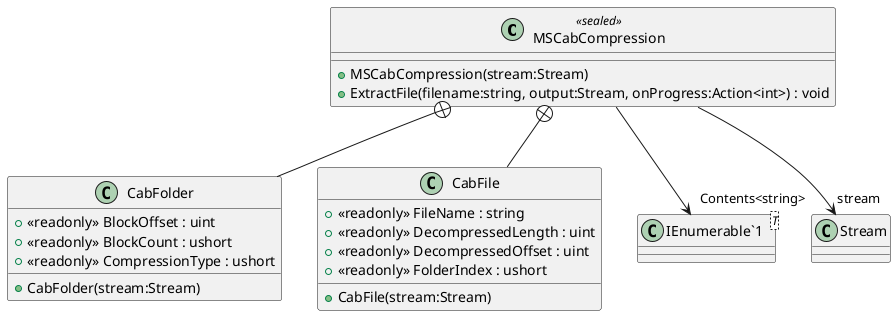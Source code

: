 @startuml
class MSCabCompression <<sealed>> {
    + MSCabCompression(stream:Stream)
    + ExtractFile(filename:string, output:Stream, onProgress:Action<int>) : void
}
class CabFolder {
    + <<readonly>> BlockOffset : uint
    + <<readonly>> BlockCount : ushort
    + <<readonly>> CompressionType : ushort
    + CabFolder(stream:Stream)
}
class CabFile {
    + <<readonly>> FileName : string
    + <<readonly>> DecompressedLength : uint
    + <<readonly>> DecompressedOffset : uint
    + <<readonly>> FolderIndex : ushort
    + CabFile(stream:Stream)
}
class "IEnumerable`1"<T> {
}
MSCabCompression --> "stream" Stream
MSCabCompression --> "Contents<string>" "IEnumerable`1"
MSCabCompression +-- CabFolder
MSCabCompression +-- CabFile
@enduml
